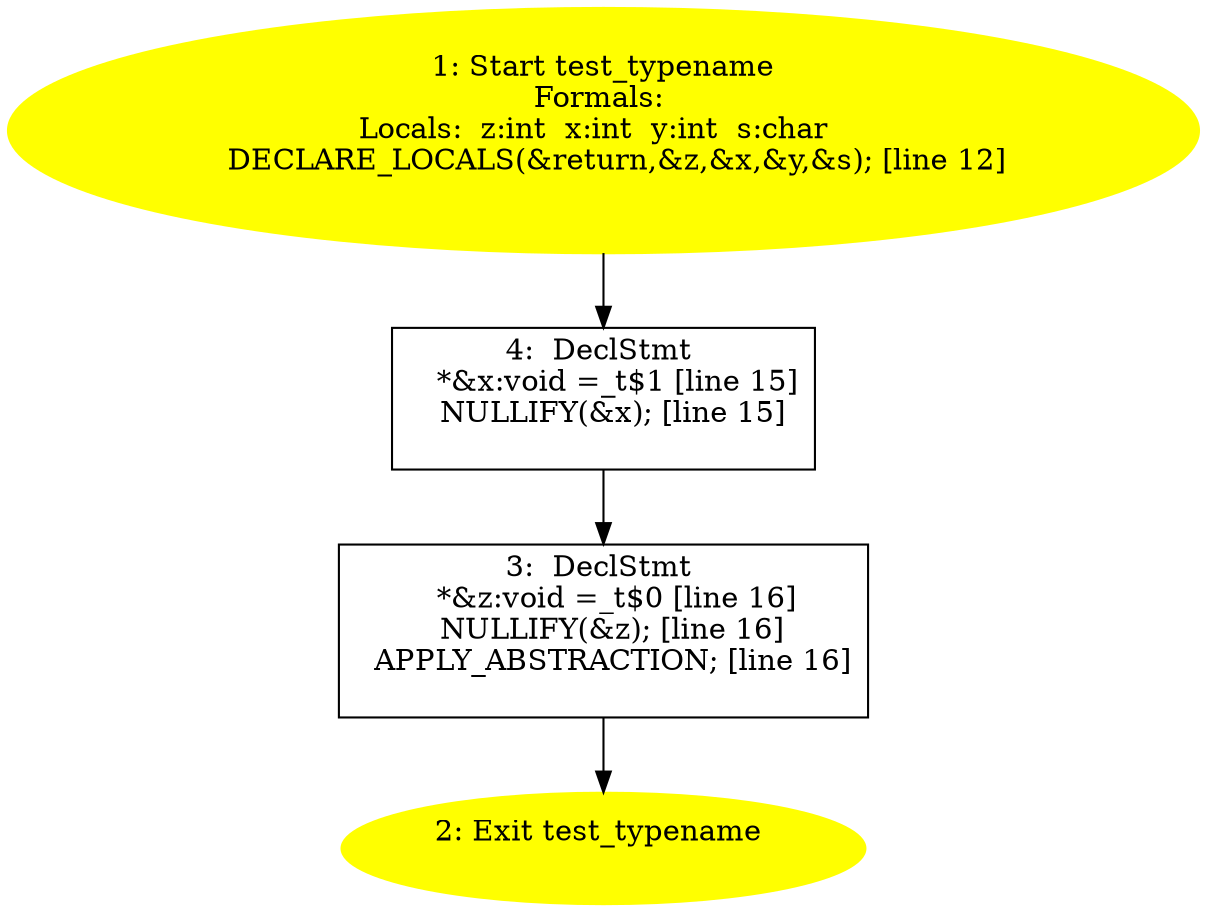 digraph iCFG {
4 [label="4:  DeclStmt \n   *&x:void =_t$1 [line 15]\n  NULLIFY(&x); [line 15]\n " shape="box"]
	

	 4 -> 3 ;
3 [label="3:  DeclStmt \n   *&z:void =_t$0 [line 16]\n  NULLIFY(&z); [line 16]\n  APPLY_ABSTRACTION; [line 16]\n " shape="box"]
	

	 3 -> 2 ;
2 [label="2: Exit test_typename \n  " color=yellow style=filled]
	

1 [label="1: Start test_typename\nFormals: \nLocals:  z:int  x:int  y:int  s:char  \n   DECLARE_LOCALS(&return,&z,&x,&y,&s); [line 12]\n " color=yellow style=filled]
	

	 1 -> 4 ;
}
